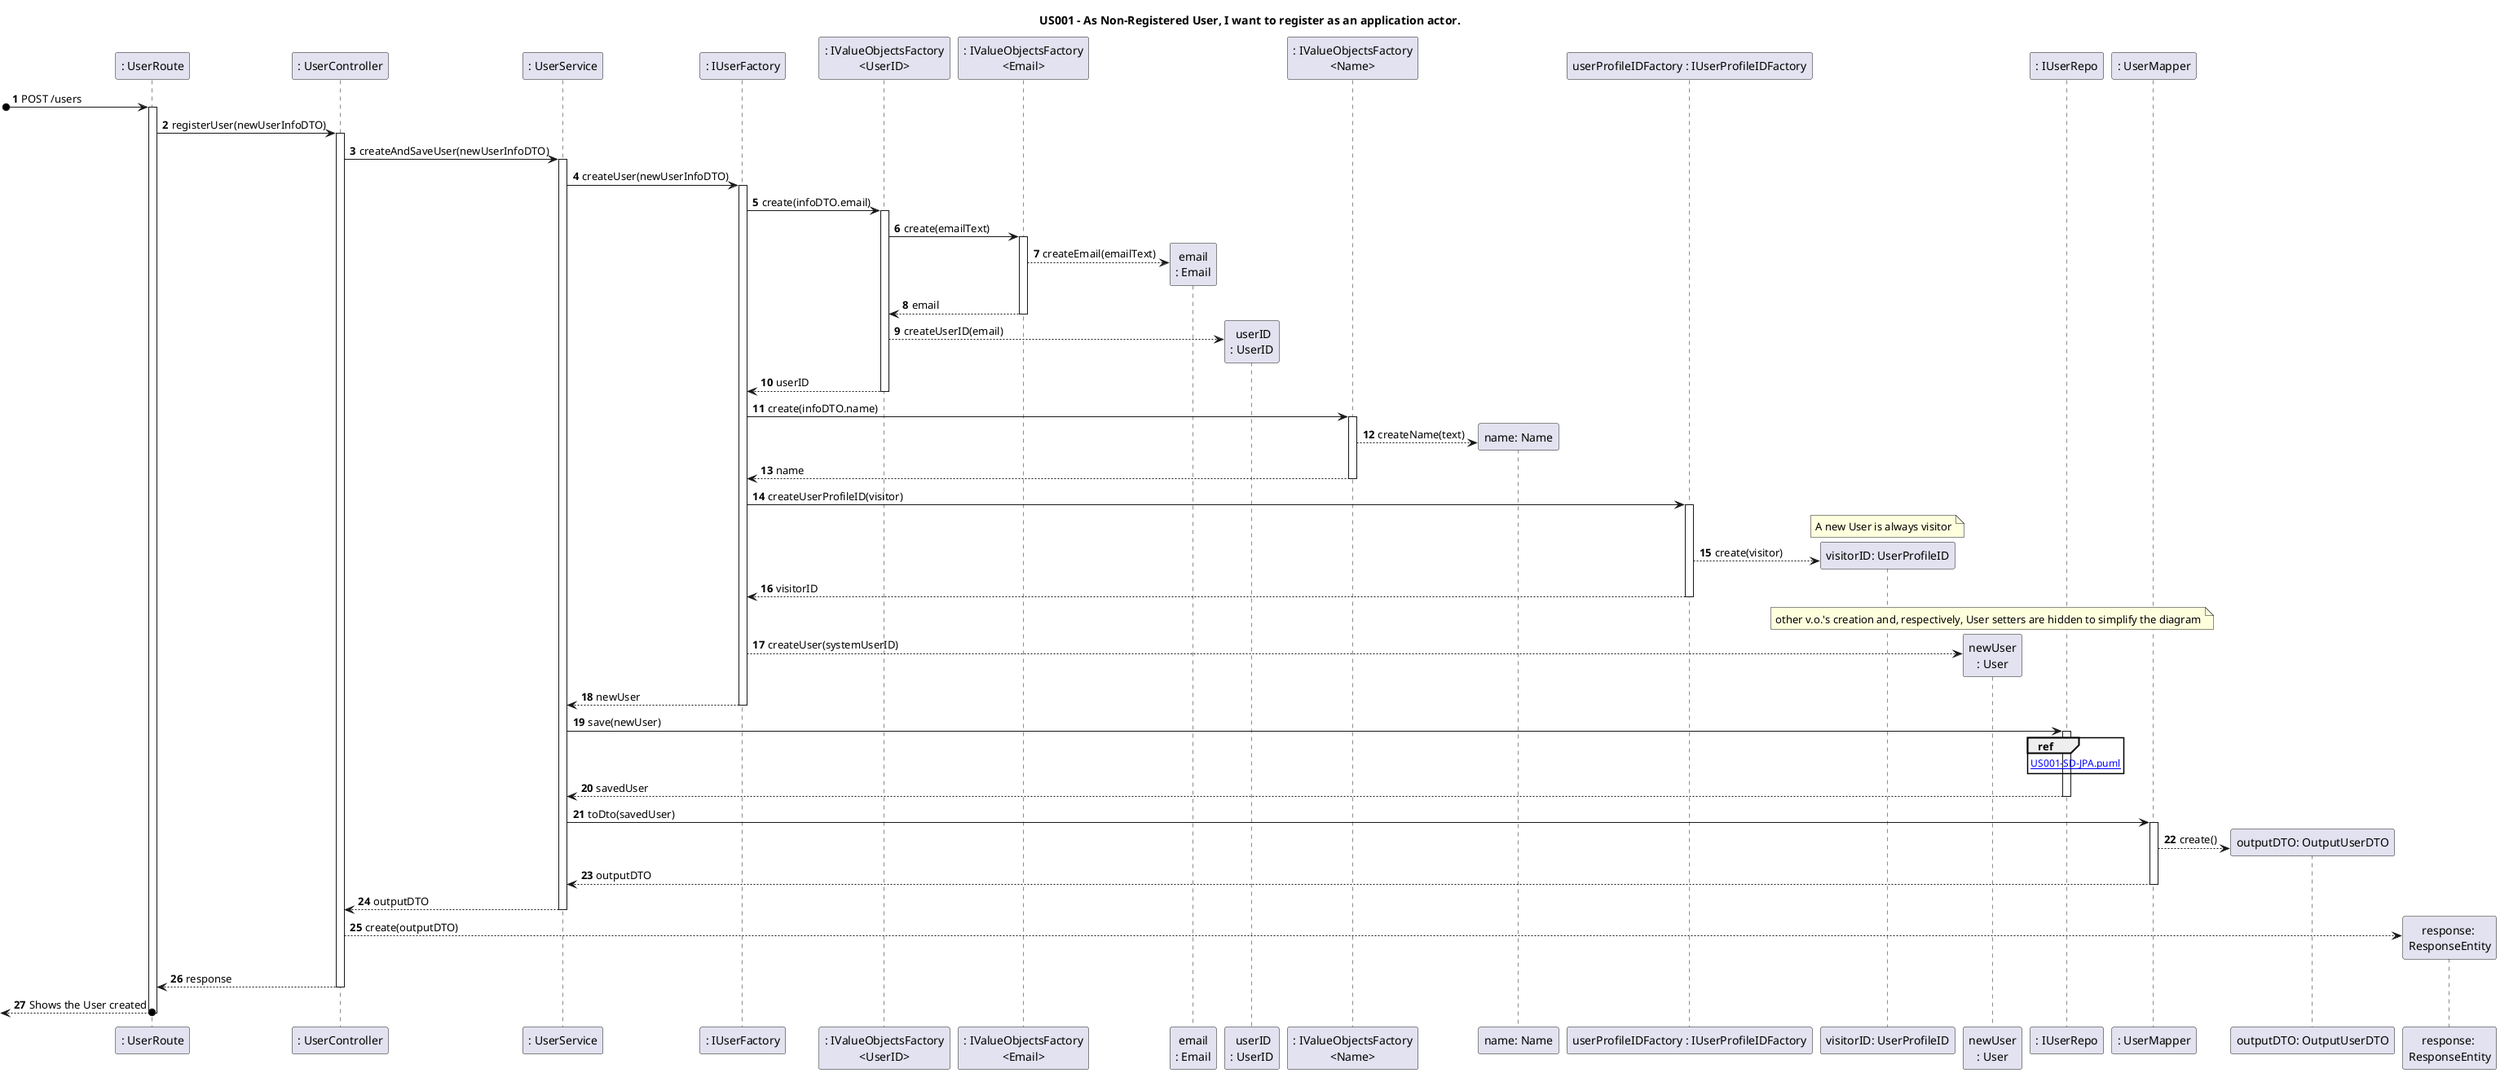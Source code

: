 @startuml
title US001 - As Non-Registered User, I want to register as an application actor.

autoactivate on
autonumber

participant ": UserRoute" as UI
participant ": UserController" as Ctrl
participant ": UserService" as Serv
participant ": IUserFactory" as Fact
participant ": IValueObjectsFactory\n<UserID>" as UserIDFact
participant ": IValueObjectsFactory\n<Email>" as emailFact
participant "email\n: Email" as email
participant " userID\n: UserID" as UserID
participant ": IValueObjectsFactory\n<Name>" as nameFact
participant "name: Name" as name
participant "userProfileIDFactory : IUserProfileIDFactory" as ProfileIDFact
participant "visitorID: UserProfileID" as VisitorID
participant "newUser\n: User" as User
participant ": IUserRepo" as Repo
participant ": UserMapper" as mapper
participant "outputDTO: OutputUserDTO" as OutDTO
participant "response: \nResponseEntity" as json


[o-> UI:  POST /users
UI->Ctrl: registerUser(newUserInfoDTO)
Ctrl->Serv: createAndSaveUser(newUserInfoDTO)
Serv->Fact: createUser(newUserInfoDTO)
Fact->UserIDFact: create(infoDTO.email)
UserIDFact->emailFact: create(emailText)
emailFact-->email**: createEmail(emailText)
return email
UserIDFact-->UserID**: createUserID(email)
return userID
Fact -> nameFact: create(infoDTO.name)
nameFact --> name**: createName(text)
return name
Fact->ProfileIDFact: createUserProfileID(visitor)
note over VisitorID: A new User is always visitor
ProfileIDFact --> VisitorID**: create(visitor)
return visitorID
note over User: other v.o.'s creation and, respectively, User setters are hidden to simplify the diagram
Fact-->User**: createUser(systemUserID)
return newUser
Serv->Repo: save(newUser)
ref over Repo: [[US001-SD-JPA.puml]]
Repo-->Serv: savedUser
Serv->mapper:toDto(savedUser)
mapper-->OutDTO**: create()
return outputDTO
return outputDTO
Ctrl --> json**: create(outputDTO)
return response
return Shows the User created
@enduml